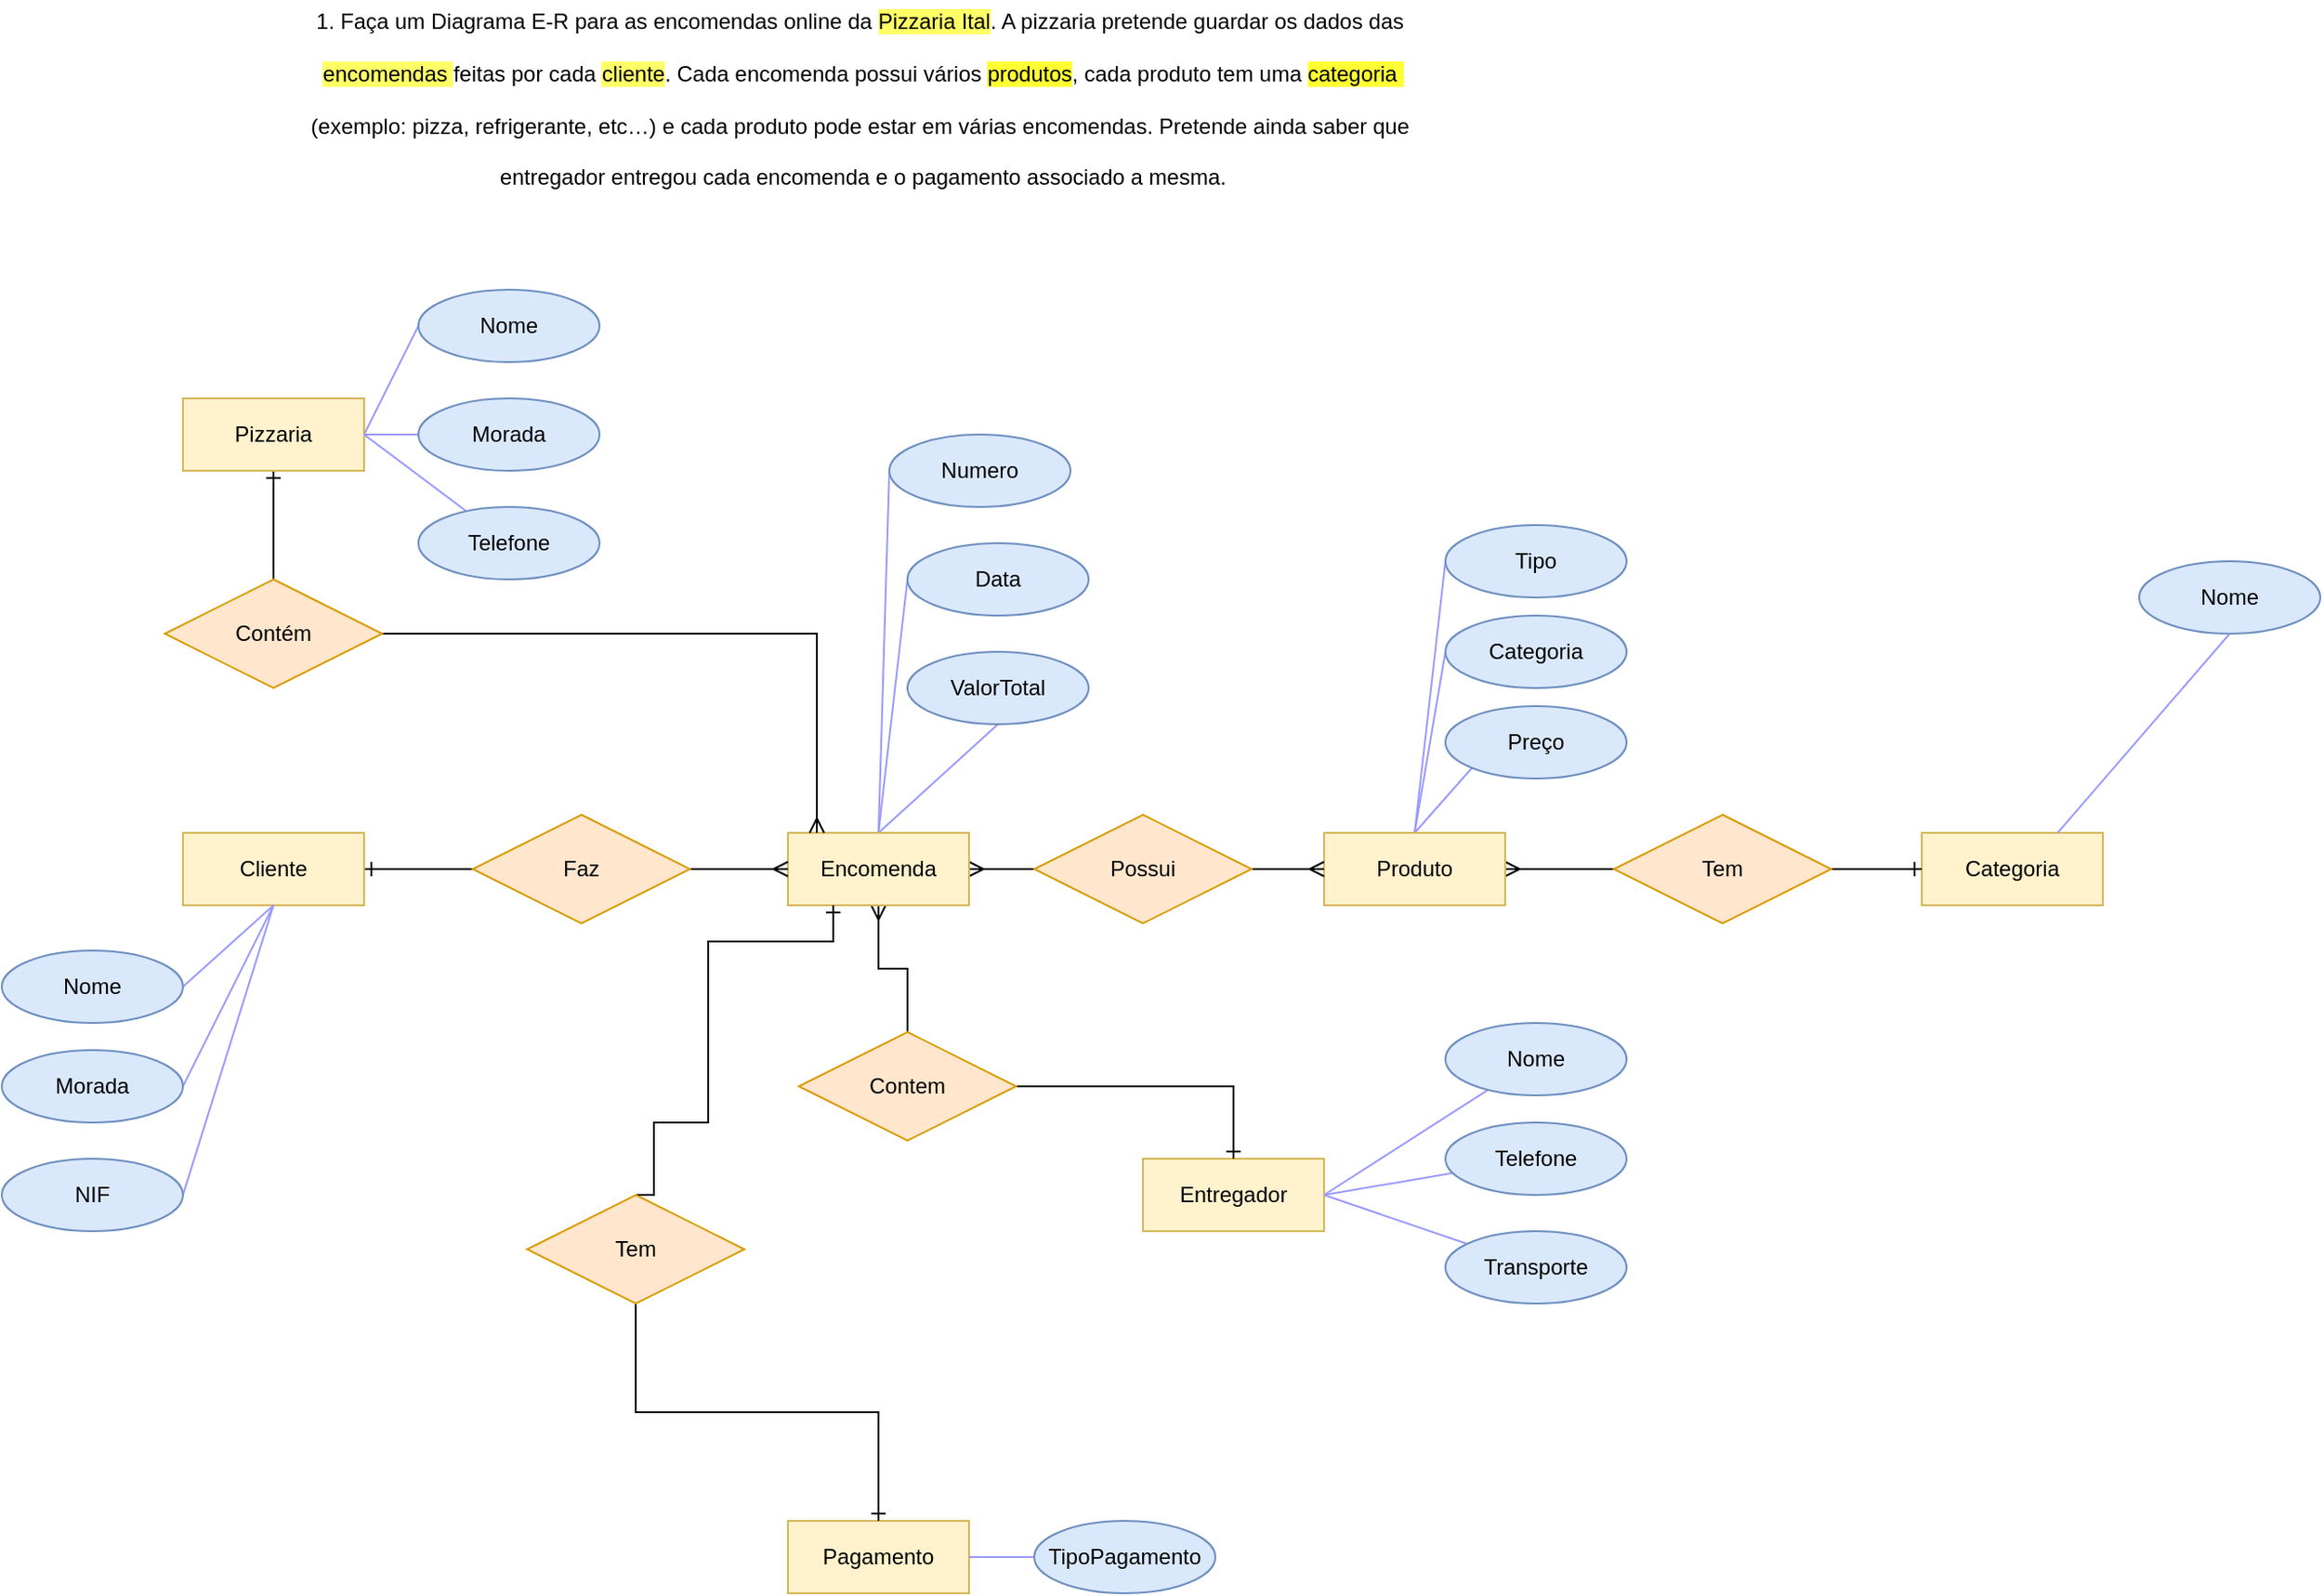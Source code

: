 <mxfile version="24.7.10" pages="2">
  <diagram name="Página-1" id="u2LXdVZ80ePBGRq5pZsz">
    <mxGraphModel dx="2074" dy="671" grid="1" gridSize="10" guides="1" tooltips="1" connect="1" arrows="1" fold="1" page="1" pageScale="1" pageWidth="827" pageHeight="1169" math="0" shadow="0">
      <root>
        <mxCell id="0" />
        <mxCell id="1" parent="0" />
        <mxCell id="AEGALCrHkWSh7iZgJ0qC-1" value="&lt;span dir=&quot;ltr&quot; class=&quot;ui-provider qc td te tf tg th ti tj tk tl tm tn to tp tq tr ts tt tu tv tw tx ty tz ua ub uc ud ue uf ug uh ui uj uk&quot;&gt;1. Faça um Diagrama E-R para as encomendas online da &lt;span style=&quot;background-color: rgb(255, 255, 102);&quot;&gt;Pizzaria Ital&lt;/span&gt;. A pizzaria pretende guardar os dados das&amp;nbsp;&lt;br&gt;&lt;br&gt;&lt;span style=&quot;background-color: rgb(255, 255, 102);&quot;&gt;encomendas &lt;/span&gt;feitas por cada &lt;span style=&quot;background-color: rgb(255, 255, 102);&quot;&gt;cliente&lt;/span&gt;. Cada encomenda possui vários &lt;span style=&quot;background-color: rgb(255, 255, 51);&quot;&gt;produtos&lt;/span&gt;, cada produto tem uma &lt;span style=&quot;background-color: rgb(255, 255, 51);&quot;&gt;categoria&amp;nbsp;&lt;/span&gt;&lt;br&gt;&lt;br&gt;(exemplo: pizza, refrigerante, etc…) e cada produto pode estar em várias encomendas. Pretende ainda saber que&amp;nbsp;&lt;br&gt;&lt;br&gt;entregador entregou cada encomenda e o pagamento associado a mesma.&lt;/span&gt;" style="text;html=1;align=center;verticalAlign=middle;resizable=0;points=[];autosize=1;strokeColor=none;fillColor=none;" vertex="1" parent="1">
          <mxGeometry x="90" y="40" width="630" height="110" as="geometry" />
        </mxCell>
        <mxCell id="AEGALCrHkWSh7iZgJ0qC-2" style="edgeStyle=orthogonalEdgeStyle;rounded=0;orthogonalLoop=1;jettySize=auto;html=1;entryX=0;entryY=0.5;entryDx=0;entryDy=0;endArrow=none;endFill=0;startArrow=ERone;startFill=0;strokeColor=#000000;" edge="1" parent="1" source="AEGALCrHkWSh7iZgJ0qC-3" target="AEGALCrHkWSh7iZgJ0qC-16">
          <mxGeometry relative="1" as="geometry" />
        </mxCell>
        <mxCell id="AEGALCrHkWSh7iZgJ0qC-3" value="Cliente" style="whiteSpace=wrap;html=1;align=center;fillColor=#fff2cc;strokeColor=#d6b656;" vertex="1" parent="1">
          <mxGeometry x="30" y="500" width="100" height="40" as="geometry" />
        </mxCell>
        <mxCell id="AEGALCrHkWSh7iZgJ0qC-4" style="edgeStyle=orthogonalEdgeStyle;rounded=0;orthogonalLoop=1;jettySize=auto;html=1;entryX=0;entryY=0.5;entryDx=0;entryDy=0;endArrow=none;endFill=0;startArrow=ERmany;startFill=0;" edge="1" parent="1" source="AEGALCrHkWSh7iZgJ0qC-9" target="AEGALCrHkWSh7iZgJ0qC-18">
          <mxGeometry relative="1" as="geometry" />
        </mxCell>
        <mxCell id="AEGALCrHkWSh7iZgJ0qC-5" style="edgeStyle=orthogonalEdgeStyle;rounded=0;orthogonalLoop=1;jettySize=auto;html=1;entryX=0.5;entryY=0;entryDx=0;entryDy=0;endArrow=none;endFill=0;startArrow=ERmany;startFill=0;" edge="1" parent="1" source="AEGALCrHkWSh7iZgJ0qC-9" target="AEGALCrHkWSh7iZgJ0qC-23">
          <mxGeometry relative="1" as="geometry" />
        </mxCell>
        <mxCell id="AEGALCrHkWSh7iZgJ0qC-6" style="rounded=0;orthogonalLoop=1;jettySize=auto;html=1;exitX=0.5;exitY=0;exitDx=0;exitDy=0;entryX=0.5;entryY=1;entryDx=0;entryDy=0;endArrow=none;endFill=0;strokeColor=#9999FF;" edge="1" parent="1" source="AEGALCrHkWSh7iZgJ0qC-9" target="AEGALCrHkWSh7iZgJ0qC-40">
          <mxGeometry relative="1" as="geometry" />
        </mxCell>
        <mxCell id="AEGALCrHkWSh7iZgJ0qC-7" style="rounded=0;orthogonalLoop=1;jettySize=auto;html=1;exitX=0.5;exitY=0;exitDx=0;exitDy=0;entryX=0;entryY=0.5;entryDx=0;entryDy=0;endArrow=none;endFill=0;strokeColor=#9999FF;" edge="1" parent="1" source="AEGALCrHkWSh7iZgJ0qC-9" target="AEGALCrHkWSh7iZgJ0qC-39">
          <mxGeometry relative="1" as="geometry" />
        </mxCell>
        <mxCell id="AEGALCrHkWSh7iZgJ0qC-8" style="rounded=0;orthogonalLoop=1;jettySize=auto;html=1;exitX=0.5;exitY=0;exitDx=0;exitDy=0;entryX=0;entryY=0.5;entryDx=0;entryDy=0;endArrow=none;endFill=0;strokeColor=#9999FF;" edge="1" parent="1" source="AEGALCrHkWSh7iZgJ0qC-9" target="AEGALCrHkWSh7iZgJ0qC-38">
          <mxGeometry relative="1" as="geometry" />
        </mxCell>
        <mxCell id="AEGALCrHkWSh7iZgJ0qC-9" value="Encomenda" style="whiteSpace=wrap;html=1;align=center;fillColor=#fff2cc;strokeColor=#d6b656;" vertex="1" parent="1">
          <mxGeometry x="364" y="500" width="100" height="40" as="geometry" />
        </mxCell>
        <mxCell id="AEGALCrHkWSh7iZgJ0qC-10" style="rounded=0;orthogonalLoop=1;jettySize=auto;html=1;exitX=0.5;exitY=0;exitDx=0;exitDy=0;entryX=0;entryY=1;entryDx=0;entryDy=0;endArrow=none;endFill=0;strokeColor=#9999FF;" edge="1" parent="1" source="AEGALCrHkWSh7iZgJ0qC-14" target="AEGALCrHkWSh7iZgJ0qC-35">
          <mxGeometry relative="1" as="geometry" />
        </mxCell>
        <mxCell id="AEGALCrHkWSh7iZgJ0qC-11" style="rounded=0;orthogonalLoop=1;jettySize=auto;html=1;exitX=0.5;exitY=0;exitDx=0;exitDy=0;entryX=0;entryY=0.5;entryDx=0;entryDy=0;endArrow=none;endFill=0;strokeColor=#9999FF;" edge="1" parent="1" source="AEGALCrHkWSh7iZgJ0qC-14" target="AEGALCrHkWSh7iZgJ0qC-37">
          <mxGeometry relative="1" as="geometry" />
        </mxCell>
        <mxCell id="AEGALCrHkWSh7iZgJ0qC-12" style="rounded=0;orthogonalLoop=1;jettySize=auto;html=1;exitX=0.5;exitY=0;exitDx=0;exitDy=0;entryX=0;entryY=0.5;entryDx=0;entryDy=0;endArrow=none;endFill=0;strokeColor=#9999FF;" edge="1" parent="1" source="AEGALCrHkWSh7iZgJ0qC-14" target="AEGALCrHkWSh7iZgJ0qC-34">
          <mxGeometry relative="1" as="geometry" />
        </mxCell>
        <mxCell id="ZI8rHePyNIXVIL-gKs_y-3" style="edgeStyle=orthogonalEdgeStyle;rounded=0;orthogonalLoop=1;jettySize=auto;html=1;exitX=1;exitY=0.5;exitDx=0;exitDy=0;entryX=0;entryY=0.5;entryDx=0;entryDy=0;endArrow=none;endFill=0;startArrow=ERmany;startFill=0;" edge="1" parent="1" source="AEGALCrHkWSh7iZgJ0qC-14" target="ZI8rHePyNIXVIL-gKs_y-2">
          <mxGeometry relative="1" as="geometry" />
        </mxCell>
        <mxCell id="AEGALCrHkWSh7iZgJ0qC-14" value="Produto" style="whiteSpace=wrap;html=1;align=center;fillColor=#fff2cc;strokeColor=#d6b656;" vertex="1" parent="1">
          <mxGeometry x="660" y="500" width="100" height="40" as="geometry" />
        </mxCell>
        <mxCell id="AEGALCrHkWSh7iZgJ0qC-15" style="edgeStyle=orthogonalEdgeStyle;rounded=0;orthogonalLoop=1;jettySize=auto;html=1;entryX=0;entryY=0.5;entryDx=0;entryDy=0;endArrow=ERmany;endFill=0;" edge="1" parent="1" source="AEGALCrHkWSh7iZgJ0qC-16" target="AEGALCrHkWSh7iZgJ0qC-9">
          <mxGeometry relative="1" as="geometry" />
        </mxCell>
        <mxCell id="AEGALCrHkWSh7iZgJ0qC-16" value="Faz" style="shape=rhombus;perimeter=rhombusPerimeter;whiteSpace=wrap;html=1;align=center;fillColor=#ffe6cc;strokeColor=#d79b00;" vertex="1" parent="1">
          <mxGeometry x="190" y="490" width="120" height="60" as="geometry" />
        </mxCell>
        <mxCell id="AEGALCrHkWSh7iZgJ0qC-17" style="edgeStyle=orthogonalEdgeStyle;rounded=0;orthogonalLoop=1;jettySize=auto;html=1;entryX=0;entryY=0.5;entryDx=0;entryDy=0;endArrow=ERmany;endFill=0;" edge="1" parent="1" source="AEGALCrHkWSh7iZgJ0qC-18" target="AEGALCrHkWSh7iZgJ0qC-14">
          <mxGeometry relative="1" as="geometry" />
        </mxCell>
        <mxCell id="AEGALCrHkWSh7iZgJ0qC-18" value="Possui" style="shape=rhombus;perimeter=rhombusPerimeter;whiteSpace=wrap;html=1;align=center;fillColor=#ffe6cc;strokeColor=#d79b00;" vertex="1" parent="1">
          <mxGeometry x="500" y="490" width="120" height="60" as="geometry" />
        </mxCell>
        <mxCell id="AEGALCrHkWSh7iZgJ0qC-19" style="edgeStyle=orthogonalEdgeStyle;rounded=0;orthogonalLoop=1;jettySize=auto;html=1;exitX=0.25;exitY=1;exitDx=0;exitDy=0;entryX=0.5;entryY=0;entryDx=0;entryDy=0;endArrow=none;endFill=0;startArrow=ERone;startFill=0;" edge="1" parent="1" source="AEGALCrHkWSh7iZgJ0qC-9" target="AEGALCrHkWSh7iZgJ0qC-48">
          <mxGeometry relative="1" as="geometry">
            <Array as="points">
              <mxPoint x="389" y="560" />
              <mxPoint x="320" y="560" />
              <mxPoint x="320" y="660" />
              <mxPoint x="290" y="660" />
              <mxPoint x="290" y="700" />
            </Array>
          </mxGeometry>
        </mxCell>
        <mxCell id="AEGALCrHkWSh7iZgJ0qC-20" value="Entregador" style="whiteSpace=wrap;html=1;align=center;fillColor=#fff2cc;strokeColor=#d6b656;" vertex="1" parent="1">
          <mxGeometry x="560" y="680" width="100" height="40" as="geometry" />
        </mxCell>
        <mxCell id="AEGALCrHkWSh7iZgJ0qC-21" value="Pagamento" style="whiteSpace=wrap;html=1;align=center;fillColor=#fff2cc;strokeColor=#d6b656;" vertex="1" parent="1">
          <mxGeometry x="364" y="880" width="100" height="40" as="geometry" />
        </mxCell>
        <mxCell id="AEGALCrHkWSh7iZgJ0qC-22" style="edgeStyle=orthogonalEdgeStyle;rounded=0;orthogonalLoop=1;jettySize=auto;html=1;entryX=0.5;entryY=0;entryDx=0;entryDy=0;endArrow=ERone;endFill=0;" edge="1" parent="1" source="AEGALCrHkWSh7iZgJ0qC-23" target="AEGALCrHkWSh7iZgJ0qC-20">
          <mxGeometry relative="1" as="geometry" />
        </mxCell>
        <mxCell id="AEGALCrHkWSh7iZgJ0qC-23" value="Contem" style="shape=rhombus;perimeter=rhombusPerimeter;whiteSpace=wrap;html=1;align=center;fillColor=#ffe6cc;strokeColor=#d79b00;" vertex="1" parent="1">
          <mxGeometry x="370" y="610" width="120" height="60" as="geometry" />
        </mxCell>
        <mxCell id="AEGALCrHkWSh7iZgJ0qC-24" style="rounded=0;orthogonalLoop=1;jettySize=auto;html=1;exitX=1;exitY=0.5;exitDx=0;exitDy=0;entryX=0;entryY=0.5;entryDx=0;entryDy=0;endArrow=none;endFill=0;strokeColor=#9999FF;" edge="1" parent="1" source="AEGALCrHkWSh7iZgJ0qC-26" target="AEGALCrHkWSh7iZgJ0qC-27">
          <mxGeometry relative="1" as="geometry" />
        </mxCell>
        <mxCell id="AEGALCrHkWSh7iZgJ0qC-25" style="edgeStyle=orthogonalEdgeStyle;rounded=0;orthogonalLoop=1;jettySize=auto;html=1;entryX=0.5;entryY=0;entryDx=0;entryDy=0;endArrow=none;endFill=0;startArrow=ERone;startFill=0;" edge="1" parent="1" source="AEGALCrHkWSh7iZgJ0qC-26" target="AEGALCrHkWSh7iZgJ0qC-33">
          <mxGeometry relative="1" as="geometry" />
        </mxCell>
        <mxCell id="AEGALCrHkWSh7iZgJ0qC-26" value="Pizzaria" style="whiteSpace=wrap;html=1;align=center;fillColor=#fff2cc;strokeColor=#d6b656;" vertex="1" parent="1">
          <mxGeometry x="30" y="260" width="100" height="40" as="geometry" />
        </mxCell>
        <mxCell id="AEGALCrHkWSh7iZgJ0qC-27" value="Nome" style="ellipse;whiteSpace=wrap;html=1;align=center;fillColor=#dae8fc;strokeColor=#6c8ebf;" vertex="1" parent="1">
          <mxGeometry x="160" y="200" width="100" height="40" as="geometry" />
        </mxCell>
        <mxCell id="AEGALCrHkWSh7iZgJ0qC-28" style="edgeStyle=orthogonalEdgeStyle;rounded=0;orthogonalLoop=1;jettySize=auto;html=1;exitX=0;exitY=0.5;exitDx=0;exitDy=0;entryX=1;entryY=0.5;entryDx=0;entryDy=0;endArrow=none;endFill=0;strokeColor=#9999FF;" edge="1" parent="1" source="AEGALCrHkWSh7iZgJ0qC-29" target="AEGALCrHkWSh7iZgJ0qC-26">
          <mxGeometry relative="1" as="geometry" />
        </mxCell>
        <mxCell id="AEGALCrHkWSh7iZgJ0qC-29" value="Morada" style="ellipse;whiteSpace=wrap;html=1;align=center;fillColor=#dae8fc;strokeColor=#6c8ebf;" vertex="1" parent="1">
          <mxGeometry x="160" y="260" width="100" height="40" as="geometry" />
        </mxCell>
        <mxCell id="AEGALCrHkWSh7iZgJ0qC-30" style="rounded=0;orthogonalLoop=1;jettySize=auto;html=1;entryX=1;entryY=0.5;entryDx=0;entryDy=0;endArrow=none;endFill=0;strokeColor=#9999FF;" edge="1" parent="1" source="AEGALCrHkWSh7iZgJ0qC-31" target="AEGALCrHkWSh7iZgJ0qC-26">
          <mxGeometry relative="1" as="geometry" />
        </mxCell>
        <mxCell id="AEGALCrHkWSh7iZgJ0qC-31" value="Telefone" style="ellipse;whiteSpace=wrap;html=1;align=center;fillColor=#dae8fc;strokeColor=#6c8ebf;" vertex="1" parent="1">
          <mxGeometry x="160" y="320" width="100" height="40" as="geometry" />
        </mxCell>
        <mxCell id="AEGALCrHkWSh7iZgJ0qC-32" style="edgeStyle=orthogonalEdgeStyle;rounded=0;orthogonalLoop=1;jettySize=auto;html=1;endArrow=ERmany;endFill=0;" edge="1" parent="1" source="AEGALCrHkWSh7iZgJ0qC-33">
          <mxGeometry relative="1" as="geometry">
            <mxPoint x="380" y="500" as="targetPoint" />
            <Array as="points">
              <mxPoint x="380" y="390" />
              <mxPoint x="380" y="500" />
            </Array>
          </mxGeometry>
        </mxCell>
        <mxCell id="AEGALCrHkWSh7iZgJ0qC-33" value="Contém" style="shape=rhombus;perimeter=rhombusPerimeter;whiteSpace=wrap;html=1;align=center;fillColor=#ffe6cc;strokeColor=#d79b00;" vertex="1" parent="1">
          <mxGeometry x="20" y="360" width="120" height="60" as="geometry" />
        </mxCell>
        <mxCell id="AEGALCrHkWSh7iZgJ0qC-34" value="Tipo" style="ellipse;whiteSpace=wrap;html=1;align=center;fillColor=#dae8fc;strokeColor=#6c8ebf;" vertex="1" parent="1">
          <mxGeometry x="727" y="330" width="100" height="40" as="geometry" />
        </mxCell>
        <mxCell id="AEGALCrHkWSh7iZgJ0qC-35" value="Preço" style="ellipse;whiteSpace=wrap;html=1;align=center;fillColor=#dae8fc;strokeColor=#6c8ebf;" vertex="1" parent="1">
          <mxGeometry x="727" y="430" width="100" height="40" as="geometry" />
        </mxCell>
        <mxCell id="AEGALCrHkWSh7iZgJ0qC-37" value="Categoria" style="ellipse;whiteSpace=wrap;html=1;align=center;fillColor=#dae8fc;strokeColor=#6c8ebf;" vertex="1" parent="1">
          <mxGeometry x="727" y="380" width="100" height="40" as="geometry" />
        </mxCell>
        <mxCell id="AEGALCrHkWSh7iZgJ0qC-38" value="Numero" style="ellipse;whiteSpace=wrap;html=1;align=center;fillColor=#dae8fc;strokeColor=#6c8ebf;" vertex="1" parent="1">
          <mxGeometry x="420" y="280" width="100" height="40" as="geometry" />
        </mxCell>
        <mxCell id="AEGALCrHkWSh7iZgJ0qC-39" value="Data" style="ellipse;whiteSpace=wrap;html=1;align=center;fillColor=#dae8fc;strokeColor=#6c8ebf;" vertex="1" parent="1">
          <mxGeometry x="430" y="340" width="100" height="40" as="geometry" />
        </mxCell>
        <mxCell id="AEGALCrHkWSh7iZgJ0qC-40" value="ValorTotal" style="ellipse;whiteSpace=wrap;html=1;align=center;fillColor=#dae8fc;strokeColor=#6c8ebf;" vertex="1" parent="1">
          <mxGeometry x="430" y="400" width="100" height="40" as="geometry" />
        </mxCell>
        <mxCell id="AEGALCrHkWSh7iZgJ0qC-41" style="rounded=0;orthogonalLoop=1;jettySize=auto;html=1;exitX=1;exitY=0.5;exitDx=0;exitDy=0;entryX=0.5;entryY=1;entryDx=0;entryDy=0;endArrow=none;endFill=0;strokeColor=#9999FF;" edge="1" parent="1" source="AEGALCrHkWSh7iZgJ0qC-42" target="AEGALCrHkWSh7iZgJ0qC-3">
          <mxGeometry relative="1" as="geometry" />
        </mxCell>
        <mxCell id="AEGALCrHkWSh7iZgJ0qC-42" value="Nome" style="ellipse;whiteSpace=wrap;html=1;align=center;fillColor=#dae8fc;strokeColor=#6c8ebf;" vertex="1" parent="1">
          <mxGeometry x="-70" y="565" width="100" height="40" as="geometry" />
        </mxCell>
        <mxCell id="AEGALCrHkWSh7iZgJ0qC-43" style="rounded=0;orthogonalLoop=1;jettySize=auto;html=1;exitX=1;exitY=0.5;exitDx=0;exitDy=0;endArrow=none;endFill=0;strokeColor=#9999FF;" edge="1" parent="1" source="AEGALCrHkWSh7iZgJ0qC-44">
          <mxGeometry relative="1" as="geometry">
            <mxPoint x="80" y="540" as="targetPoint" />
          </mxGeometry>
        </mxCell>
        <mxCell id="AEGALCrHkWSh7iZgJ0qC-44" value="Morada" style="ellipse;whiteSpace=wrap;html=1;align=center;fillColor=#dae8fc;strokeColor=#6c8ebf;" vertex="1" parent="1">
          <mxGeometry x="-70" y="620" width="100" height="40" as="geometry" />
        </mxCell>
        <mxCell id="AEGALCrHkWSh7iZgJ0qC-45" style="rounded=0;orthogonalLoop=1;jettySize=auto;html=1;exitX=1;exitY=0.5;exitDx=0;exitDy=0;endArrow=none;endFill=0;strokeColor=#9999FF;" edge="1" parent="1" source="AEGALCrHkWSh7iZgJ0qC-46">
          <mxGeometry relative="1" as="geometry">
            <mxPoint x="80" y="540" as="targetPoint" />
          </mxGeometry>
        </mxCell>
        <mxCell id="AEGALCrHkWSh7iZgJ0qC-46" value="NIF" style="ellipse;whiteSpace=wrap;html=1;align=center;fillColor=#dae8fc;strokeColor=#6c8ebf;" vertex="1" parent="1">
          <mxGeometry x="-70" y="680" width="100" height="40" as="geometry" />
        </mxCell>
        <mxCell id="AEGALCrHkWSh7iZgJ0qC-47" style="edgeStyle=orthogonalEdgeStyle;rounded=0;orthogonalLoop=1;jettySize=auto;html=1;exitX=0.5;exitY=1;exitDx=0;exitDy=0;entryX=0.5;entryY=0;entryDx=0;entryDy=0;endArrow=ERone;endFill=0;" edge="1" parent="1" source="AEGALCrHkWSh7iZgJ0qC-48" target="AEGALCrHkWSh7iZgJ0qC-21">
          <mxGeometry relative="1" as="geometry" />
        </mxCell>
        <mxCell id="AEGALCrHkWSh7iZgJ0qC-48" value="Tem" style="shape=rhombus;perimeter=rhombusPerimeter;whiteSpace=wrap;html=1;align=center;fillColor=#ffe6cc;strokeColor=#d79b00;" vertex="1" parent="1">
          <mxGeometry x="220" y="700" width="120" height="60" as="geometry" />
        </mxCell>
        <mxCell id="AEGALCrHkWSh7iZgJ0qC-49" style="rounded=0;orthogonalLoop=1;jettySize=auto;html=1;entryX=1;entryY=0.5;entryDx=0;entryDy=0;endArrow=none;endFill=0;strokeColor=#9999FF;" edge="1" parent="1" source="AEGALCrHkWSh7iZgJ0qC-50" target="AEGALCrHkWSh7iZgJ0qC-20">
          <mxGeometry relative="1" as="geometry" />
        </mxCell>
        <mxCell id="AEGALCrHkWSh7iZgJ0qC-50" value="Nome" style="ellipse;whiteSpace=wrap;html=1;align=center;fillColor=#dae8fc;strokeColor=#6c8ebf;" vertex="1" parent="1">
          <mxGeometry x="727" y="605" width="100" height="40" as="geometry" />
        </mxCell>
        <mxCell id="AEGALCrHkWSh7iZgJ0qC-51" style="edgeStyle=none;shape=connector;rounded=0;orthogonalLoop=1;jettySize=auto;html=1;entryX=1;entryY=0.5;entryDx=0;entryDy=0;strokeColor=#9999FF;align=center;verticalAlign=middle;fontFamily=Helvetica;fontSize=11;fontColor=default;labelBackgroundColor=default;endArrow=none;endFill=0;" edge="1" parent="1" source="AEGALCrHkWSh7iZgJ0qC-52" target="AEGALCrHkWSh7iZgJ0qC-20">
          <mxGeometry relative="1" as="geometry" />
        </mxCell>
        <mxCell id="AEGALCrHkWSh7iZgJ0qC-52" value="Telefone" style="ellipse;whiteSpace=wrap;html=1;align=center;fillColor=#dae8fc;strokeColor=#6c8ebf;" vertex="1" parent="1">
          <mxGeometry x="727" y="660" width="100" height="40" as="geometry" />
        </mxCell>
        <mxCell id="AEGALCrHkWSh7iZgJ0qC-53" style="edgeStyle=none;shape=connector;rounded=0;orthogonalLoop=1;jettySize=auto;html=1;entryX=1;entryY=0.5;entryDx=0;entryDy=0;strokeColor=#9999FF;align=center;verticalAlign=middle;fontFamily=Helvetica;fontSize=11;fontColor=default;labelBackgroundColor=default;endArrow=none;endFill=0;" edge="1" parent="1" source="AEGALCrHkWSh7iZgJ0qC-54" target="AEGALCrHkWSh7iZgJ0qC-20">
          <mxGeometry relative="1" as="geometry" />
        </mxCell>
        <mxCell id="AEGALCrHkWSh7iZgJ0qC-54" value="Transporte" style="ellipse;whiteSpace=wrap;html=1;align=center;fillColor=#dae8fc;strokeColor=#6c8ebf;" vertex="1" parent="1">
          <mxGeometry x="727" y="720" width="100" height="40" as="geometry" />
        </mxCell>
        <mxCell id="AEGALCrHkWSh7iZgJ0qC-55" style="edgeStyle=none;shape=connector;rounded=0;orthogonalLoop=1;jettySize=auto;html=1;exitX=0;exitY=0.5;exitDx=0;exitDy=0;entryX=1;entryY=0.5;entryDx=0;entryDy=0;strokeColor=#9999FF;align=center;verticalAlign=middle;fontFamily=Helvetica;fontSize=11;fontColor=default;labelBackgroundColor=default;endArrow=none;endFill=0;" edge="1" parent="1" source="AEGALCrHkWSh7iZgJ0qC-56" target="AEGALCrHkWSh7iZgJ0qC-21">
          <mxGeometry relative="1" as="geometry" />
        </mxCell>
        <mxCell id="AEGALCrHkWSh7iZgJ0qC-56" value="TipoPagamento" style="ellipse;whiteSpace=wrap;html=1;align=center;fillColor=#dae8fc;strokeColor=#6c8ebf;" vertex="1" parent="1">
          <mxGeometry x="500" y="880" width="100" height="40" as="geometry" />
        </mxCell>
        <mxCell id="ZI8rHePyNIXVIL-gKs_y-1" value="Categoria" style="whiteSpace=wrap;html=1;align=center;fillColor=#fff2cc;strokeColor=#d6b656;" vertex="1" parent="1">
          <mxGeometry x="990" y="500" width="100" height="40" as="geometry" />
        </mxCell>
        <mxCell id="ZI8rHePyNIXVIL-gKs_y-4" style="edgeStyle=orthogonalEdgeStyle;rounded=0;orthogonalLoop=1;jettySize=auto;html=1;exitX=1;exitY=0.5;exitDx=0;exitDy=0;entryX=0;entryY=0.5;entryDx=0;entryDy=0;endArrow=ERone;endFill=0;startArrow=none;startFill=0;" edge="1" parent="1" source="ZI8rHePyNIXVIL-gKs_y-2" target="ZI8rHePyNIXVIL-gKs_y-1">
          <mxGeometry relative="1" as="geometry" />
        </mxCell>
        <mxCell id="ZI8rHePyNIXVIL-gKs_y-2" value="Tem" style="shape=rhombus;perimeter=rhombusPerimeter;whiteSpace=wrap;html=1;align=center;fillColor=#ffe6cc;strokeColor=#d79b00;" vertex="1" parent="1">
          <mxGeometry x="820" y="490" width="120" height="60" as="geometry" />
        </mxCell>
        <mxCell id="ZI8rHePyNIXVIL-gKs_y-10" value="Nome" style="ellipse;whiteSpace=wrap;html=1;align=center;fillColor=#dae8fc;strokeColor=#6c8ebf;" vertex="1" parent="1">
          <mxGeometry x="1110" y="350" width="100" height="40" as="geometry" />
        </mxCell>
        <mxCell id="ZI8rHePyNIXVIL-gKs_y-11" style="rounded=0;orthogonalLoop=1;jettySize=auto;html=1;exitX=0.75;exitY=0;exitDx=0;exitDy=0;entryX=0.5;entryY=1;entryDx=0;entryDy=0;endArrow=none;endFill=0;strokeColor=#9999FF;" edge="1" parent="1" source="ZI8rHePyNIXVIL-gKs_y-1" target="ZI8rHePyNIXVIL-gKs_y-10">
          <mxGeometry relative="1" as="geometry">
            <mxPoint x="710" y="500" as="sourcePoint" />
            <mxPoint x="727" y="300" as="targetPoint" />
          </mxGeometry>
        </mxCell>
      </root>
    </mxGraphModel>
  </diagram>
  <diagram id="ZrCwSYGP4BsBvOyuGoEk" name="Página-2">
    <mxGraphModel dx="1434" dy="772" grid="1" gridSize="10" guides="1" tooltips="1" connect="1" arrows="1" fold="1" page="1" pageScale="1" pageWidth="827" pageHeight="1169" math="0" shadow="0">
      <root>
        <mxCell id="0" />
        <mxCell id="1" parent="0" />
        <mxCell id="D7LVE6DGmV8mjFvcWIBp-1" value="&lt;span dir=&quot;ltr&quot; class=&quot;ui-provider cga cgb rl rm rn ro rp rq rr rs rt ru rv rw rx ry rz sa sb sc cgc cgd sf sg sh si sj sk sl sm sn so sp sq sr&quot;&gt;2. O Banco &lt;i&gt;Milhões e Milhões&lt;/i&gt; criou um plano de conta chamado &lt;i&gt;Simplifica&lt;/i&gt;, que só permite gastar o saldo da &lt;strong&gt;conta&lt;/strong&gt;&lt;br&gt;&lt;br/&gt;em &lt;strong&gt;terminais de pagamento automáticos &lt;/strong&gt;(&lt;strong&gt;TPA&lt;/strong&gt;s). Cada &lt;strong&gt;cliente&lt;/strong&gt; pode ter apenas uma &lt;strong&gt;conta&lt;/strong&gt;, que pode ser conjunta&lt;br&gt;&lt;br/&gt;ou não com outro &lt;strong&gt;cliente&lt;/strong&gt;. Cada &lt;strong&gt;conta&lt;/strong&gt; poderá ter um ou mais &lt;strong&gt;cartões&lt;/strong&gt; associados a mesma. É necessário registar&lt;br&gt;&lt;br/&gt;todos os &lt;strong&gt;movimentos&lt;/strong&gt; de cada &lt;strong&gt;cartão&lt;/strong&gt;, guardando o &lt;u&gt;valor&lt;/u&gt;, a &lt;u&gt;data e hora&lt;/u&gt;, o &lt;u&gt;tipo do movimento&lt;/u&gt; e o &lt;strong&gt;&lt;u&gt;TPA&lt;/u&gt;&lt;/strong&gt;&lt;u&gt; associado&lt;/u&gt;&lt;br&gt;&lt;u&gt;ao movimento&lt;/u&gt;. Além disso, alguns dados dos &lt;strong&gt;TPA&lt;/strong&gt;s precisam ser armazenados, como o &lt;u&gt;código de autorização&lt;/u&gt;&lt;br&gt;&lt;u&gt;individual&lt;/u&gt;, a &lt;u&gt;empresa a qual pertence&lt;/u&gt; e o &lt;u&gt;local geográfico aproximado&lt;/u&gt;.&lt;/span&gt;" style="text;html=1;align=center;verticalAlign=middle;resizable=0;points=[];autosize=1;strokeColor=none;fillColor=none;" vertex="1" parent="1">
          <mxGeometry x="100" y="40" width="650" height="140" as="geometry" />
        </mxCell>
      </root>
    </mxGraphModel>
  </diagram>
</mxfile>
